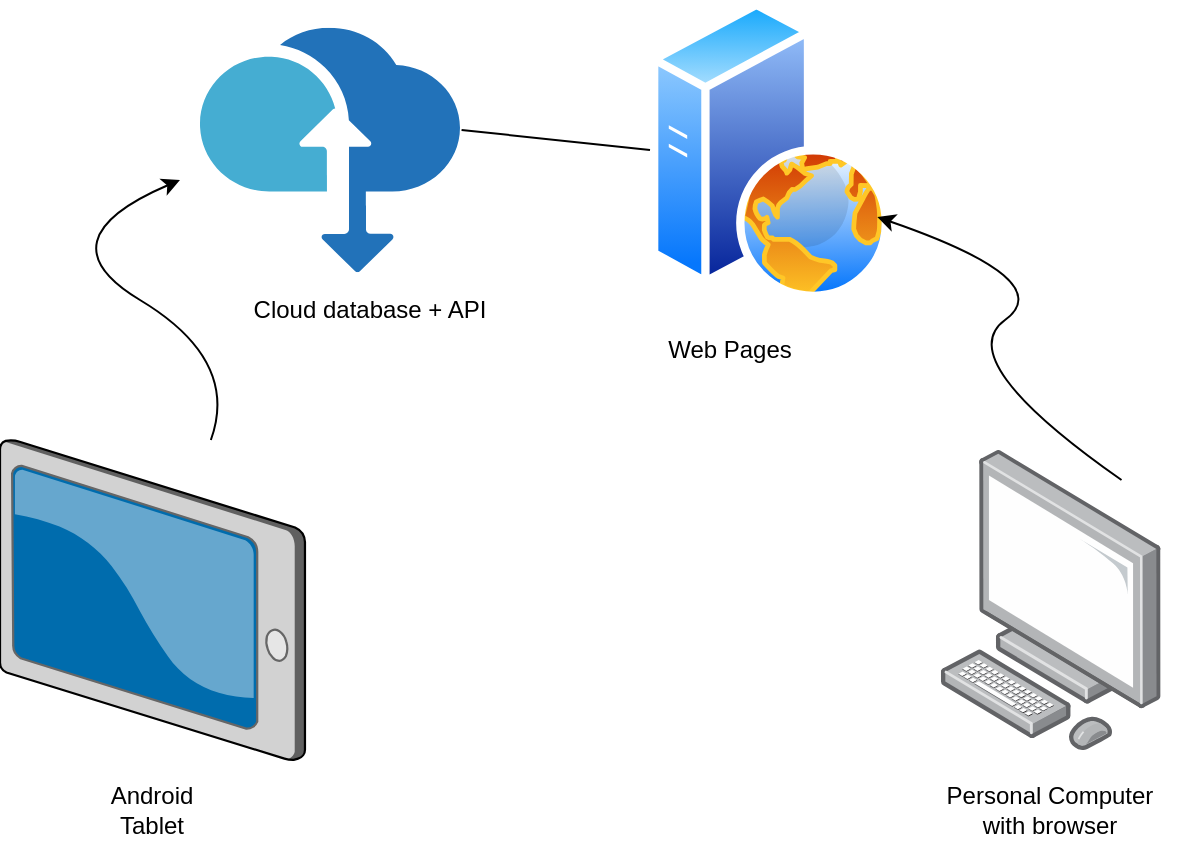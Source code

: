 <mxfile version="19.0.0" type="github">
  <diagram id="I6ABQMP3Z1WjqOMFAXek" name="Page-1">
    <mxGraphModel dx="1038" dy="539" grid="1" gridSize="10" guides="1" tooltips="1" connect="1" arrows="1" fold="1" page="1" pageScale="1" pageWidth="850" pageHeight="1100" math="0" shadow="0">
      <root>
        <mxCell id="0" />
        <mxCell id="1" parent="0" />
        <mxCell id="bs0ddbIRQVwxzKxCHdhj-3" value="" style="aspect=fixed;perimeter=ellipsePerimeter;html=1;align=center;shadow=0;dashed=0;spacingTop=3;image;image=img/lib/active_directory/web_server.svg;" vertex="1" parent="1">
          <mxGeometry x="425" y="90" width="120" height="150" as="geometry" />
        </mxCell>
        <mxCell id="bs0ddbIRQVwxzKxCHdhj-4" value="" style="sketch=0;aspect=fixed;html=1;points=[];align=center;image;fontSize=12;image=img/lib/mscae/Data_Box.svg;" vertex="1" parent="1">
          <mxGeometry x="200" y="103.9" width="130" height="122.2" as="geometry" />
        </mxCell>
        <mxCell id="bs0ddbIRQVwxzKxCHdhj-5" value="" style="verticalLabelPosition=bottom;sketch=0;aspect=fixed;html=1;verticalAlign=top;strokeColor=none;align=center;outlineConnect=0;shape=mxgraph.citrix.tablet_2;" vertex="1" parent="1">
          <mxGeometry x="100" y="310" width="152.56" height="160" as="geometry" />
        </mxCell>
        <mxCell id="bs0ddbIRQVwxzKxCHdhj-6" value="" style="points=[];aspect=fixed;html=1;align=center;shadow=0;dashed=0;image;image=img/lib/allied_telesis/computer_and_terminals/Personal_Computer.svg;" vertex="1" parent="1">
          <mxGeometry x="570" y="315" width="110.68" height="150" as="geometry" />
        </mxCell>
        <mxCell id="bs0ddbIRQVwxzKxCHdhj-7" value="" style="curved=1;endArrow=classic;html=1;rounded=0;" edge="1" parent="1" source="bs0ddbIRQVwxzKxCHdhj-5">
          <mxGeometry width="50" height="50" relative="1" as="geometry">
            <mxPoint x="400" y="300" as="sourcePoint" />
            <mxPoint x="190" y="180" as="targetPoint" />
            <Array as="points">
              <mxPoint x="220" y="270" />
              <mxPoint x="120" y="210" />
            </Array>
          </mxGeometry>
        </mxCell>
        <mxCell id="bs0ddbIRQVwxzKxCHdhj-8" value="" style="curved=1;endArrow=classic;html=1;rounded=0;entryX=1;entryY=0.75;entryDx=0;entryDy=0;" edge="1" parent="1" target="bs0ddbIRQVwxzKxCHdhj-3">
          <mxGeometry width="50" height="50" relative="1" as="geometry">
            <mxPoint x="660.767" y="330" as="sourcePoint" />
            <mxPoint x="645.34" y="200" as="targetPoint" />
            <Array as="points">
              <mxPoint x="575" y="270" />
              <mxPoint x="630" y="230" />
            </Array>
          </mxGeometry>
        </mxCell>
        <mxCell id="bs0ddbIRQVwxzKxCHdhj-9" value="" style="endArrow=none;html=1;rounded=0;exitX=1.006;exitY=0.418;exitDx=0;exitDy=0;exitPerimeter=0;entryX=0;entryY=0.5;entryDx=0;entryDy=0;" edge="1" parent="1" source="bs0ddbIRQVwxzKxCHdhj-4" target="bs0ddbIRQVwxzKxCHdhj-3">
          <mxGeometry width="50" height="50" relative="1" as="geometry">
            <mxPoint x="400" y="300" as="sourcePoint" />
            <mxPoint x="450" y="250" as="targetPoint" />
          </mxGeometry>
        </mxCell>
        <mxCell id="bs0ddbIRQVwxzKxCHdhj-10" value="Android Tablet" style="text;html=1;strokeColor=none;fillColor=none;align=center;verticalAlign=middle;whiteSpace=wrap;rounded=0;" vertex="1" parent="1">
          <mxGeometry x="146.28" y="480" width="60" height="30" as="geometry" />
        </mxCell>
        <mxCell id="bs0ddbIRQVwxzKxCHdhj-11" value="Personal Computer with browser" style="text;html=1;strokeColor=none;fillColor=none;align=center;verticalAlign=middle;whiteSpace=wrap;rounded=0;" vertex="1" parent="1">
          <mxGeometry x="560" y="480" width="130" height="30" as="geometry" />
        </mxCell>
        <mxCell id="bs0ddbIRQVwxzKxCHdhj-12" value="Cloud database + API" style="text;html=1;strokeColor=none;fillColor=none;align=center;verticalAlign=middle;whiteSpace=wrap;rounded=0;" vertex="1" parent="1">
          <mxGeometry x="220" y="230" width="130" height="30" as="geometry" />
        </mxCell>
        <mxCell id="bs0ddbIRQVwxzKxCHdhj-13" value="Web Pages" style="text;html=1;strokeColor=none;fillColor=none;align=center;verticalAlign=middle;whiteSpace=wrap;rounded=0;" vertex="1" parent="1">
          <mxGeometry x="400" y="250" width="130" height="30" as="geometry" />
        </mxCell>
      </root>
    </mxGraphModel>
  </diagram>
</mxfile>
